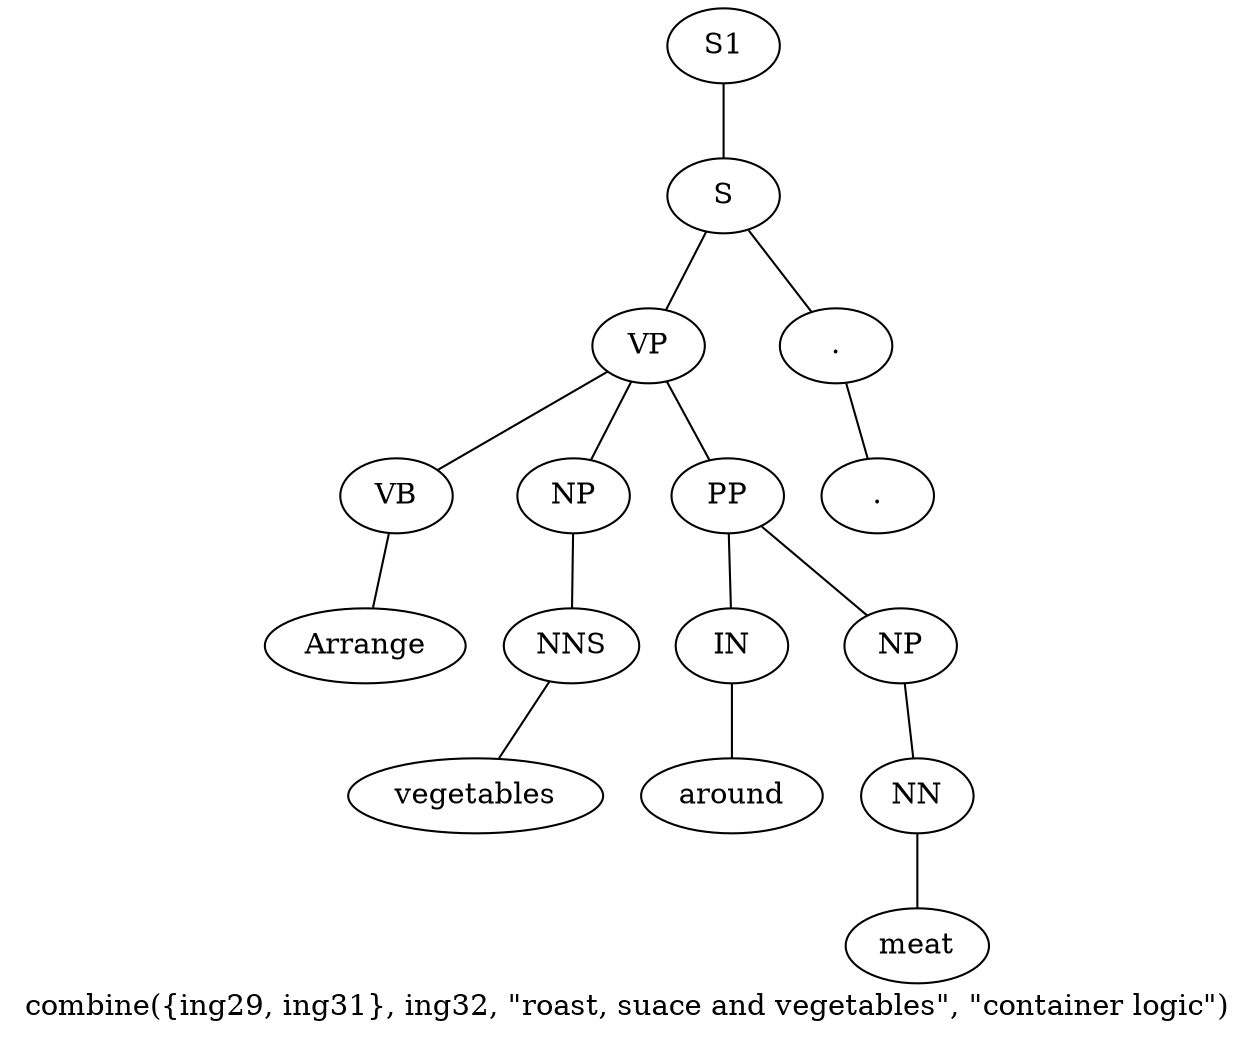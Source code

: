 graph SyntaxGraph {
	label = "combine({ing29, ing31}, ing32, \"roast, suace and vegetables\", \"container logic\")";
	Node0 [label="S1"];
	Node1 [label="S"];
	Node2 [label="VP"];
	Node3 [label="VB"];
	Node4 [label="Arrange"];
	Node5 [label="NP"];
	Node6 [label="NNS"];
	Node7 [label="vegetables"];
	Node8 [label="PP"];
	Node9 [label="IN"];
	Node10 [label="around"];
	Node11 [label="NP"];
	Node12 [label="NN"];
	Node13 [label="meat"];
	Node14 [label="."];
	Node15 [label="."];

	Node0 -- Node1;
	Node1 -- Node2;
	Node1 -- Node14;
	Node2 -- Node3;
	Node2 -- Node5;
	Node2 -- Node8;
	Node3 -- Node4;
	Node5 -- Node6;
	Node6 -- Node7;
	Node8 -- Node9;
	Node8 -- Node11;
	Node9 -- Node10;
	Node11 -- Node12;
	Node12 -- Node13;
	Node14 -- Node15;
}